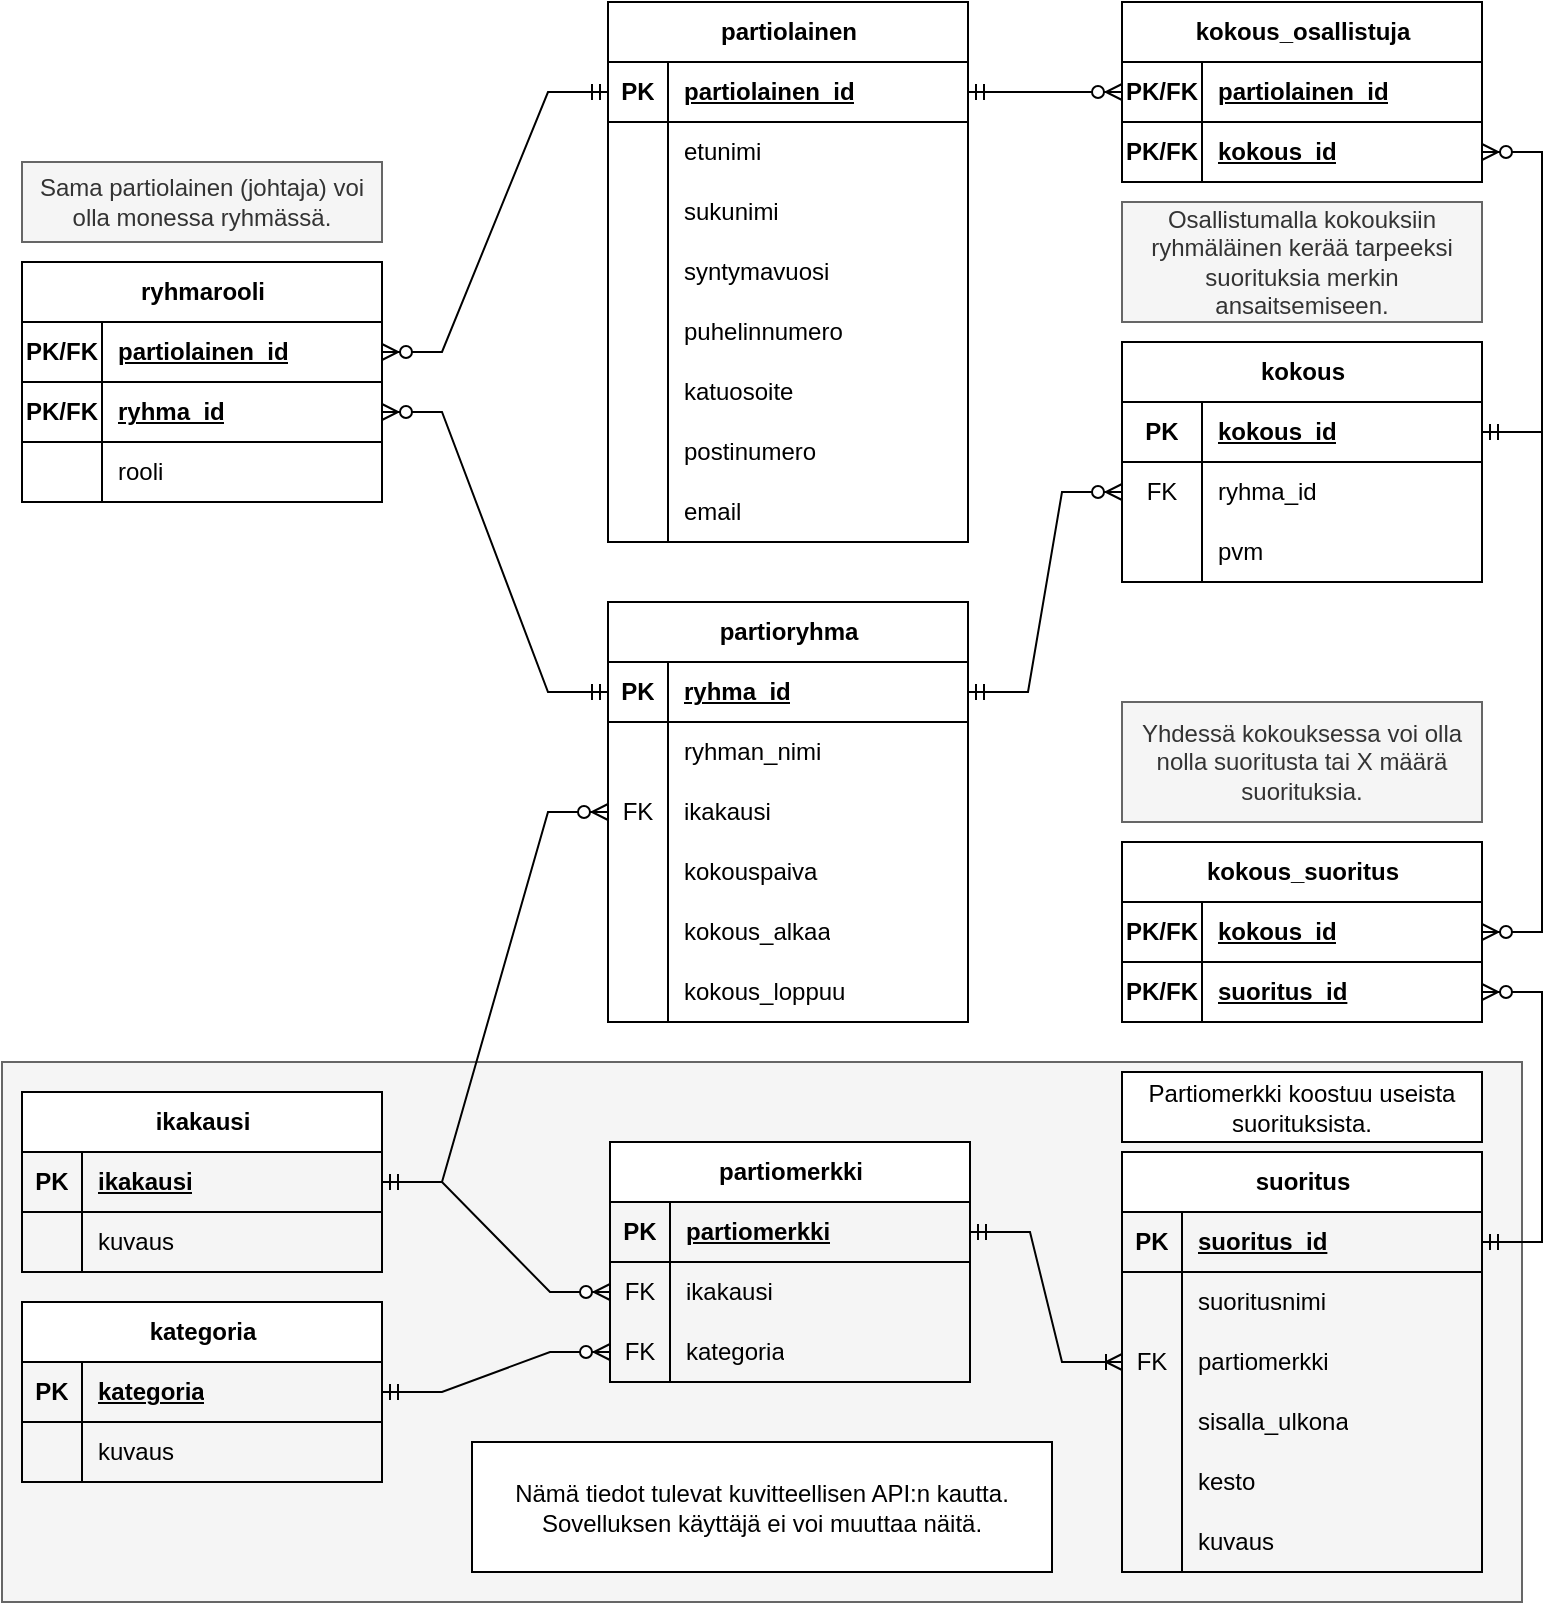 <mxfile version="23.1.5" type="device">
  <diagram name="Page-1" id="BD0zE-JGRF4Uv91ZiT_Q">
    <mxGraphModel dx="988" dy="606" grid="1" gridSize="10" guides="1" tooltips="1" connect="1" arrows="1" fold="1" page="1" pageScale="1" pageWidth="827" pageHeight="1169" math="0" shadow="0">
      <root>
        <mxCell id="0" />
        <mxCell id="1" parent="0" />
        <mxCell id="fKfG8daioTr9OUxDIqW9-34" value="" style="rounded=0;whiteSpace=wrap;html=1;fillColor=#f5f5f5;strokeColor=#666666;fontColor=#333333;" vertex="1" parent="1">
          <mxGeometry x="20" y="550" width="760" height="270" as="geometry" />
        </mxCell>
        <mxCell id="WboaK-J5hCadkfi2UxUb-1" value="partiolainen" style="shape=table;startSize=30;container=1;collapsible=1;childLayout=tableLayout;fixedRows=1;rowLines=0;fontStyle=1;align=center;resizeLast=1;html=1;" parent="1" vertex="1">
          <mxGeometry x="323" y="20" width="180" height="270" as="geometry" />
        </mxCell>
        <mxCell id="WboaK-J5hCadkfi2UxUb-2" value="" style="shape=tableRow;horizontal=0;startSize=0;swimlaneHead=0;swimlaneBody=0;fillColor=none;collapsible=0;dropTarget=0;points=[[0,0.5],[1,0.5]];portConstraint=eastwest;top=0;left=0;right=0;bottom=1;" parent="WboaK-J5hCadkfi2UxUb-1" vertex="1">
          <mxGeometry y="30" width="180" height="30" as="geometry" />
        </mxCell>
        <mxCell id="WboaK-J5hCadkfi2UxUb-3" value="PK" style="shape=partialRectangle;connectable=0;fillColor=none;top=0;left=0;bottom=0;right=0;fontStyle=1;overflow=hidden;whiteSpace=wrap;html=1;" parent="WboaK-J5hCadkfi2UxUb-2" vertex="1">
          <mxGeometry width="30" height="30" as="geometry">
            <mxRectangle width="30" height="30" as="alternateBounds" />
          </mxGeometry>
        </mxCell>
        <mxCell id="WboaK-J5hCadkfi2UxUb-4" value="partiolainen_id" style="shape=partialRectangle;connectable=0;fillColor=none;top=0;left=0;bottom=0;right=0;align=left;spacingLeft=6;fontStyle=5;overflow=hidden;whiteSpace=wrap;html=1;" parent="WboaK-J5hCadkfi2UxUb-2" vertex="1">
          <mxGeometry x="30" width="150" height="30" as="geometry">
            <mxRectangle width="150" height="30" as="alternateBounds" />
          </mxGeometry>
        </mxCell>
        <mxCell id="WboaK-J5hCadkfi2UxUb-5" value="" style="shape=tableRow;horizontal=0;startSize=0;swimlaneHead=0;swimlaneBody=0;fillColor=none;collapsible=0;dropTarget=0;points=[[0,0.5],[1,0.5]];portConstraint=eastwest;top=0;left=0;right=0;bottom=0;" parent="WboaK-J5hCadkfi2UxUb-1" vertex="1">
          <mxGeometry y="60" width="180" height="30" as="geometry" />
        </mxCell>
        <mxCell id="WboaK-J5hCadkfi2UxUb-6" value="" style="shape=partialRectangle;connectable=0;fillColor=none;top=0;left=0;bottom=0;right=0;editable=1;overflow=hidden;whiteSpace=wrap;html=1;" parent="WboaK-J5hCadkfi2UxUb-5" vertex="1">
          <mxGeometry width="30" height="30" as="geometry">
            <mxRectangle width="30" height="30" as="alternateBounds" />
          </mxGeometry>
        </mxCell>
        <mxCell id="WboaK-J5hCadkfi2UxUb-7" value="etunimi" style="shape=partialRectangle;connectable=0;fillColor=none;top=0;left=0;bottom=0;right=0;align=left;spacingLeft=6;overflow=hidden;whiteSpace=wrap;html=1;" parent="WboaK-J5hCadkfi2UxUb-5" vertex="1">
          <mxGeometry x="30" width="150" height="30" as="geometry">
            <mxRectangle width="150" height="30" as="alternateBounds" />
          </mxGeometry>
        </mxCell>
        <mxCell id="WboaK-J5hCadkfi2UxUb-8" value="" style="shape=tableRow;horizontal=0;startSize=0;swimlaneHead=0;swimlaneBody=0;fillColor=none;collapsible=0;dropTarget=0;points=[[0,0.5],[1,0.5]];portConstraint=eastwest;top=0;left=0;right=0;bottom=0;" parent="WboaK-J5hCadkfi2UxUb-1" vertex="1">
          <mxGeometry y="90" width="180" height="30" as="geometry" />
        </mxCell>
        <mxCell id="WboaK-J5hCadkfi2UxUb-9" value="" style="shape=partialRectangle;connectable=0;fillColor=none;top=0;left=0;bottom=0;right=0;editable=1;overflow=hidden;whiteSpace=wrap;html=1;" parent="WboaK-J5hCadkfi2UxUb-8" vertex="1">
          <mxGeometry width="30" height="30" as="geometry">
            <mxRectangle width="30" height="30" as="alternateBounds" />
          </mxGeometry>
        </mxCell>
        <mxCell id="WboaK-J5hCadkfi2UxUb-10" value="sukunimi" style="shape=partialRectangle;connectable=0;fillColor=none;top=0;left=0;bottom=0;right=0;align=left;spacingLeft=6;overflow=hidden;whiteSpace=wrap;html=1;" parent="WboaK-J5hCadkfi2UxUb-8" vertex="1">
          <mxGeometry x="30" width="150" height="30" as="geometry">
            <mxRectangle width="150" height="30" as="alternateBounds" />
          </mxGeometry>
        </mxCell>
        <mxCell id="WboaK-J5hCadkfi2UxUb-11" value="" style="shape=tableRow;horizontal=0;startSize=0;swimlaneHead=0;swimlaneBody=0;fillColor=none;collapsible=0;dropTarget=0;points=[[0,0.5],[1,0.5]];portConstraint=eastwest;top=0;left=0;right=0;bottom=0;" parent="WboaK-J5hCadkfi2UxUb-1" vertex="1">
          <mxGeometry y="120" width="180" height="30" as="geometry" />
        </mxCell>
        <mxCell id="WboaK-J5hCadkfi2UxUb-12" value="" style="shape=partialRectangle;connectable=0;fillColor=none;top=0;left=0;bottom=0;right=0;editable=1;overflow=hidden;whiteSpace=wrap;html=1;" parent="WboaK-J5hCadkfi2UxUb-11" vertex="1">
          <mxGeometry width="30" height="30" as="geometry">
            <mxRectangle width="30" height="30" as="alternateBounds" />
          </mxGeometry>
        </mxCell>
        <mxCell id="WboaK-J5hCadkfi2UxUb-13" value="syntymavuosi" style="shape=partialRectangle;connectable=0;fillColor=none;top=0;left=0;bottom=0;right=0;align=left;spacingLeft=6;overflow=hidden;whiteSpace=wrap;html=1;" parent="WboaK-J5hCadkfi2UxUb-11" vertex="1">
          <mxGeometry x="30" width="150" height="30" as="geometry">
            <mxRectangle width="150" height="30" as="alternateBounds" />
          </mxGeometry>
        </mxCell>
        <mxCell id="WboaK-J5hCadkfi2UxUb-16" value="" style="shape=tableRow;horizontal=0;startSize=0;swimlaneHead=0;swimlaneBody=0;fillColor=none;collapsible=0;dropTarget=0;points=[[0,0.5],[1,0.5]];portConstraint=eastwest;top=0;left=0;right=0;bottom=0;" parent="WboaK-J5hCadkfi2UxUb-1" vertex="1">
          <mxGeometry y="150" width="180" height="30" as="geometry" />
        </mxCell>
        <mxCell id="WboaK-J5hCadkfi2UxUb-17" value="" style="shape=partialRectangle;connectable=0;fillColor=none;top=0;left=0;bottom=0;right=0;editable=1;overflow=hidden;whiteSpace=wrap;html=1;" parent="WboaK-J5hCadkfi2UxUb-16" vertex="1">
          <mxGeometry width="30" height="30" as="geometry">
            <mxRectangle width="30" height="30" as="alternateBounds" />
          </mxGeometry>
        </mxCell>
        <mxCell id="WboaK-J5hCadkfi2UxUb-18" value="puhelinnumero" style="shape=partialRectangle;connectable=0;fillColor=none;top=0;left=0;bottom=0;right=0;align=left;spacingLeft=6;overflow=hidden;whiteSpace=wrap;html=1;" parent="WboaK-J5hCadkfi2UxUb-16" vertex="1">
          <mxGeometry x="30" width="150" height="30" as="geometry">
            <mxRectangle width="150" height="30" as="alternateBounds" />
          </mxGeometry>
        </mxCell>
        <mxCell id="WboaK-J5hCadkfi2UxUb-19" value="" style="shape=tableRow;horizontal=0;startSize=0;swimlaneHead=0;swimlaneBody=0;fillColor=none;collapsible=0;dropTarget=0;points=[[0,0.5],[1,0.5]];portConstraint=eastwest;top=0;left=0;right=0;bottom=0;" parent="WboaK-J5hCadkfi2UxUb-1" vertex="1">
          <mxGeometry y="180" width="180" height="30" as="geometry" />
        </mxCell>
        <mxCell id="WboaK-J5hCadkfi2UxUb-20" value="" style="shape=partialRectangle;connectable=0;fillColor=none;top=0;left=0;bottom=0;right=0;editable=1;overflow=hidden;whiteSpace=wrap;html=1;" parent="WboaK-J5hCadkfi2UxUb-19" vertex="1">
          <mxGeometry width="30" height="30" as="geometry">
            <mxRectangle width="30" height="30" as="alternateBounds" />
          </mxGeometry>
        </mxCell>
        <mxCell id="WboaK-J5hCadkfi2UxUb-21" value="katuosoite" style="shape=partialRectangle;connectable=0;fillColor=none;top=0;left=0;bottom=0;right=0;align=left;spacingLeft=6;overflow=hidden;whiteSpace=wrap;html=1;" parent="WboaK-J5hCadkfi2UxUb-19" vertex="1">
          <mxGeometry x="30" width="150" height="30" as="geometry">
            <mxRectangle width="150" height="30" as="alternateBounds" />
          </mxGeometry>
        </mxCell>
        <mxCell id="WboaK-J5hCadkfi2UxUb-22" value="" style="shape=tableRow;horizontal=0;startSize=0;swimlaneHead=0;swimlaneBody=0;fillColor=none;collapsible=0;dropTarget=0;points=[[0,0.5],[1,0.5]];portConstraint=eastwest;top=0;left=0;right=0;bottom=0;" parent="WboaK-J5hCadkfi2UxUb-1" vertex="1">
          <mxGeometry y="210" width="180" height="30" as="geometry" />
        </mxCell>
        <mxCell id="WboaK-J5hCadkfi2UxUb-23" value="" style="shape=partialRectangle;connectable=0;fillColor=none;top=0;left=0;bottom=0;right=0;editable=1;overflow=hidden;whiteSpace=wrap;html=1;" parent="WboaK-J5hCadkfi2UxUb-22" vertex="1">
          <mxGeometry width="30" height="30" as="geometry">
            <mxRectangle width="30" height="30" as="alternateBounds" />
          </mxGeometry>
        </mxCell>
        <mxCell id="WboaK-J5hCadkfi2UxUb-24" value="postinumero" style="shape=partialRectangle;connectable=0;fillColor=none;top=0;left=0;bottom=0;right=0;align=left;spacingLeft=6;overflow=hidden;whiteSpace=wrap;html=1;" parent="WboaK-J5hCadkfi2UxUb-22" vertex="1">
          <mxGeometry x="30" width="150" height="30" as="geometry">
            <mxRectangle width="150" height="30" as="alternateBounds" />
          </mxGeometry>
        </mxCell>
        <mxCell id="WboaK-J5hCadkfi2UxUb-25" value="" style="shape=tableRow;horizontal=0;startSize=0;swimlaneHead=0;swimlaneBody=0;fillColor=none;collapsible=0;dropTarget=0;points=[[0,0.5],[1,0.5]];portConstraint=eastwest;top=0;left=0;right=0;bottom=0;" parent="WboaK-J5hCadkfi2UxUb-1" vertex="1">
          <mxGeometry y="240" width="180" height="30" as="geometry" />
        </mxCell>
        <mxCell id="WboaK-J5hCadkfi2UxUb-26" value="" style="shape=partialRectangle;connectable=0;fillColor=none;top=0;left=0;bottom=0;right=0;editable=1;overflow=hidden;whiteSpace=wrap;html=1;" parent="WboaK-J5hCadkfi2UxUb-25" vertex="1">
          <mxGeometry width="30" height="30" as="geometry">
            <mxRectangle width="30" height="30" as="alternateBounds" />
          </mxGeometry>
        </mxCell>
        <mxCell id="WboaK-J5hCadkfi2UxUb-27" value="email" style="shape=partialRectangle;connectable=0;fillColor=none;top=0;left=0;bottom=0;right=0;align=left;spacingLeft=6;overflow=hidden;whiteSpace=wrap;html=1;" parent="WboaK-J5hCadkfi2UxUb-25" vertex="1">
          <mxGeometry x="30" width="150" height="30" as="geometry">
            <mxRectangle width="150" height="30" as="alternateBounds" />
          </mxGeometry>
        </mxCell>
        <mxCell id="WboaK-J5hCadkfi2UxUb-28" value="partiomerkki" style="shape=table;startSize=30;container=1;collapsible=1;childLayout=tableLayout;fixedRows=1;rowLines=0;fontStyle=1;align=center;resizeLast=1;html=1;" parent="1" vertex="1">
          <mxGeometry x="324" y="590" width="180" height="120" as="geometry" />
        </mxCell>
        <mxCell id="WboaK-J5hCadkfi2UxUb-29" value="" style="shape=tableRow;horizontal=0;startSize=0;swimlaneHead=0;swimlaneBody=0;fillColor=none;collapsible=0;dropTarget=0;points=[[0,0.5],[1,0.5]];portConstraint=eastwest;top=0;left=0;right=0;bottom=1;" parent="WboaK-J5hCadkfi2UxUb-28" vertex="1">
          <mxGeometry y="30" width="180" height="30" as="geometry" />
        </mxCell>
        <mxCell id="WboaK-J5hCadkfi2UxUb-30" value="PK" style="shape=partialRectangle;connectable=0;fillColor=none;top=0;left=0;bottom=0;right=0;fontStyle=1;overflow=hidden;whiteSpace=wrap;html=1;" parent="WboaK-J5hCadkfi2UxUb-29" vertex="1">
          <mxGeometry width="30" height="30" as="geometry">
            <mxRectangle width="30" height="30" as="alternateBounds" />
          </mxGeometry>
        </mxCell>
        <mxCell id="WboaK-J5hCadkfi2UxUb-31" value="partiomerkki" style="shape=partialRectangle;connectable=0;fillColor=none;top=0;left=0;bottom=0;right=0;align=left;spacingLeft=6;fontStyle=5;overflow=hidden;whiteSpace=wrap;html=1;" parent="WboaK-J5hCadkfi2UxUb-29" vertex="1">
          <mxGeometry x="30" width="150" height="30" as="geometry">
            <mxRectangle width="150" height="30" as="alternateBounds" />
          </mxGeometry>
        </mxCell>
        <mxCell id="WboaK-J5hCadkfi2UxUb-32" value="" style="shape=tableRow;horizontal=0;startSize=0;swimlaneHead=0;swimlaneBody=0;fillColor=none;collapsible=0;dropTarget=0;points=[[0,0.5],[1,0.5]];portConstraint=eastwest;top=0;left=0;right=0;bottom=0;" parent="WboaK-J5hCadkfi2UxUb-28" vertex="1">
          <mxGeometry y="60" width="180" height="30" as="geometry" />
        </mxCell>
        <mxCell id="WboaK-J5hCadkfi2UxUb-33" value="FK" style="shape=partialRectangle;connectable=0;fillColor=none;top=0;left=0;bottom=0;right=0;editable=1;overflow=hidden;whiteSpace=wrap;html=1;" parent="WboaK-J5hCadkfi2UxUb-32" vertex="1">
          <mxGeometry width="30" height="30" as="geometry">
            <mxRectangle width="30" height="30" as="alternateBounds" />
          </mxGeometry>
        </mxCell>
        <mxCell id="WboaK-J5hCadkfi2UxUb-34" value="ikakausi" style="shape=partialRectangle;connectable=0;fillColor=none;top=0;left=0;bottom=0;right=0;align=left;spacingLeft=6;overflow=hidden;whiteSpace=wrap;html=1;" parent="WboaK-J5hCadkfi2UxUb-32" vertex="1">
          <mxGeometry x="30" width="150" height="30" as="geometry">
            <mxRectangle width="150" height="30" as="alternateBounds" />
          </mxGeometry>
        </mxCell>
        <mxCell id="WboaK-J5hCadkfi2UxUb-56" value="" style="shape=tableRow;horizontal=0;startSize=0;swimlaneHead=0;swimlaneBody=0;fillColor=none;collapsible=0;dropTarget=0;points=[[0,0.5],[1,0.5]];portConstraint=eastwest;top=0;left=0;right=0;bottom=0;" parent="WboaK-J5hCadkfi2UxUb-28" vertex="1">
          <mxGeometry y="90" width="180" height="30" as="geometry" />
        </mxCell>
        <mxCell id="WboaK-J5hCadkfi2UxUb-57" value="FK" style="shape=partialRectangle;connectable=0;fillColor=none;top=0;left=0;bottom=0;right=0;editable=1;overflow=hidden;whiteSpace=wrap;html=1;" parent="WboaK-J5hCadkfi2UxUb-56" vertex="1">
          <mxGeometry width="30" height="30" as="geometry">
            <mxRectangle width="30" height="30" as="alternateBounds" />
          </mxGeometry>
        </mxCell>
        <mxCell id="WboaK-J5hCadkfi2UxUb-58" value="kategoria" style="shape=partialRectangle;connectable=0;fillColor=none;top=0;left=0;bottom=0;right=0;align=left;spacingLeft=6;overflow=hidden;whiteSpace=wrap;html=1;" parent="WboaK-J5hCadkfi2UxUb-56" vertex="1">
          <mxGeometry x="30" width="150" height="30" as="geometry">
            <mxRectangle width="150" height="30" as="alternateBounds" />
          </mxGeometry>
        </mxCell>
        <mxCell id="WboaK-J5hCadkfi2UxUb-59" value="suoritus" style="shape=table;startSize=30;container=1;collapsible=1;childLayout=tableLayout;fixedRows=1;rowLines=0;fontStyle=1;align=center;resizeLast=1;html=1;" parent="1" vertex="1">
          <mxGeometry x="580" y="595" width="180" height="210" as="geometry" />
        </mxCell>
        <mxCell id="WboaK-J5hCadkfi2UxUb-60" value="" style="shape=tableRow;horizontal=0;startSize=0;swimlaneHead=0;swimlaneBody=0;fillColor=none;collapsible=0;dropTarget=0;points=[[0,0.5],[1,0.5]];portConstraint=eastwest;top=0;left=0;right=0;bottom=1;" parent="WboaK-J5hCadkfi2UxUb-59" vertex="1">
          <mxGeometry y="30" width="180" height="30" as="geometry" />
        </mxCell>
        <mxCell id="WboaK-J5hCadkfi2UxUb-61" value="PK" style="shape=partialRectangle;connectable=0;fillColor=none;top=0;left=0;bottom=0;right=0;fontStyle=1;overflow=hidden;whiteSpace=wrap;html=1;" parent="WboaK-J5hCadkfi2UxUb-60" vertex="1">
          <mxGeometry width="30" height="30" as="geometry">
            <mxRectangle width="30" height="30" as="alternateBounds" />
          </mxGeometry>
        </mxCell>
        <mxCell id="WboaK-J5hCadkfi2UxUb-62" value="suoritus_id" style="shape=partialRectangle;connectable=0;fillColor=none;top=0;left=0;bottom=0;right=0;align=left;spacingLeft=6;fontStyle=5;overflow=hidden;whiteSpace=wrap;html=1;" parent="WboaK-J5hCadkfi2UxUb-60" vertex="1">
          <mxGeometry x="30" width="150" height="30" as="geometry">
            <mxRectangle width="150" height="30" as="alternateBounds" />
          </mxGeometry>
        </mxCell>
        <mxCell id="WboaK-J5hCadkfi2UxUb-63" value="" style="shape=tableRow;horizontal=0;startSize=0;swimlaneHead=0;swimlaneBody=0;fillColor=none;collapsible=0;dropTarget=0;points=[[0,0.5],[1,0.5]];portConstraint=eastwest;top=0;left=0;right=0;bottom=0;" parent="WboaK-J5hCadkfi2UxUb-59" vertex="1">
          <mxGeometry y="60" width="180" height="30" as="geometry" />
        </mxCell>
        <mxCell id="WboaK-J5hCadkfi2UxUb-64" value="" style="shape=partialRectangle;connectable=0;fillColor=none;top=0;left=0;bottom=0;right=0;editable=1;overflow=hidden;whiteSpace=wrap;html=1;" parent="WboaK-J5hCadkfi2UxUb-63" vertex="1">
          <mxGeometry width="30" height="30" as="geometry">
            <mxRectangle width="30" height="30" as="alternateBounds" />
          </mxGeometry>
        </mxCell>
        <mxCell id="WboaK-J5hCadkfi2UxUb-65" value="suoritusnimi" style="shape=partialRectangle;connectable=0;fillColor=none;top=0;left=0;bottom=0;right=0;align=left;spacingLeft=6;overflow=hidden;whiteSpace=wrap;html=1;" parent="WboaK-J5hCadkfi2UxUb-63" vertex="1">
          <mxGeometry x="30" width="150" height="30" as="geometry">
            <mxRectangle width="150" height="30" as="alternateBounds" />
          </mxGeometry>
        </mxCell>
        <mxCell id="WboaK-J5hCadkfi2UxUb-69" value="" style="shape=tableRow;horizontal=0;startSize=0;swimlaneHead=0;swimlaneBody=0;fillColor=none;collapsible=0;dropTarget=0;points=[[0,0.5],[1,0.5]];portConstraint=eastwest;top=0;left=0;right=0;bottom=0;" parent="WboaK-J5hCadkfi2UxUb-59" vertex="1">
          <mxGeometry y="90" width="180" height="30" as="geometry" />
        </mxCell>
        <mxCell id="WboaK-J5hCadkfi2UxUb-70" value="FK" style="shape=partialRectangle;connectable=0;fillColor=none;top=0;left=0;bottom=0;right=0;editable=1;overflow=hidden;whiteSpace=wrap;html=1;" parent="WboaK-J5hCadkfi2UxUb-69" vertex="1">
          <mxGeometry width="30" height="30" as="geometry">
            <mxRectangle width="30" height="30" as="alternateBounds" />
          </mxGeometry>
        </mxCell>
        <mxCell id="WboaK-J5hCadkfi2UxUb-71" value="partiomerkki" style="shape=partialRectangle;connectable=0;fillColor=none;top=0;left=0;bottom=0;right=0;align=left;spacingLeft=6;overflow=hidden;whiteSpace=wrap;html=1;" parent="WboaK-J5hCadkfi2UxUb-69" vertex="1">
          <mxGeometry x="30" width="150" height="30" as="geometry">
            <mxRectangle width="150" height="30" as="alternateBounds" />
          </mxGeometry>
        </mxCell>
        <mxCell id="WiqRAX-NgEsHPupG9oZh-65" value="" style="shape=tableRow;horizontal=0;startSize=0;swimlaneHead=0;swimlaneBody=0;fillColor=none;collapsible=0;dropTarget=0;points=[[0,0.5],[1,0.5]];portConstraint=eastwest;top=0;left=0;right=0;bottom=0;" parent="WboaK-J5hCadkfi2UxUb-59" vertex="1">
          <mxGeometry y="120" width="180" height="30" as="geometry" />
        </mxCell>
        <mxCell id="WiqRAX-NgEsHPupG9oZh-66" value="" style="shape=partialRectangle;connectable=0;fillColor=none;top=0;left=0;bottom=0;right=0;editable=1;overflow=hidden;whiteSpace=wrap;html=1;" parent="WiqRAX-NgEsHPupG9oZh-65" vertex="1">
          <mxGeometry width="30" height="30" as="geometry">
            <mxRectangle width="30" height="30" as="alternateBounds" />
          </mxGeometry>
        </mxCell>
        <mxCell id="WiqRAX-NgEsHPupG9oZh-67" value="sisalla_ulkona" style="shape=partialRectangle;connectable=0;fillColor=none;top=0;left=0;bottom=0;right=0;align=left;spacingLeft=6;overflow=hidden;whiteSpace=wrap;html=1;" parent="WiqRAX-NgEsHPupG9oZh-65" vertex="1">
          <mxGeometry x="30" width="150" height="30" as="geometry">
            <mxRectangle width="150" height="30" as="alternateBounds" />
          </mxGeometry>
        </mxCell>
        <mxCell id="WboaK-J5hCadkfi2UxUb-72" value="" style="shape=tableRow;horizontal=0;startSize=0;swimlaneHead=0;swimlaneBody=0;fillColor=none;collapsible=0;dropTarget=0;points=[[0,0.5],[1,0.5]];portConstraint=eastwest;top=0;left=0;right=0;bottom=0;" parent="WboaK-J5hCadkfi2UxUb-59" vertex="1">
          <mxGeometry y="150" width="180" height="30" as="geometry" />
        </mxCell>
        <mxCell id="WboaK-J5hCadkfi2UxUb-73" value="" style="shape=partialRectangle;connectable=0;fillColor=none;top=0;left=0;bottom=0;right=0;editable=1;overflow=hidden;whiteSpace=wrap;html=1;" parent="WboaK-J5hCadkfi2UxUb-72" vertex="1">
          <mxGeometry width="30" height="30" as="geometry">
            <mxRectangle width="30" height="30" as="alternateBounds" />
          </mxGeometry>
        </mxCell>
        <mxCell id="WboaK-J5hCadkfi2UxUb-74" value="kesto" style="shape=partialRectangle;connectable=0;fillColor=none;top=0;left=0;bottom=0;right=0;align=left;spacingLeft=6;overflow=hidden;whiteSpace=wrap;html=1;" parent="WboaK-J5hCadkfi2UxUb-72" vertex="1">
          <mxGeometry x="30" width="150" height="30" as="geometry">
            <mxRectangle width="150" height="30" as="alternateBounds" />
          </mxGeometry>
        </mxCell>
        <mxCell id="WboaK-J5hCadkfi2UxUb-75" value="" style="shape=tableRow;horizontal=0;startSize=0;swimlaneHead=0;swimlaneBody=0;fillColor=none;collapsible=0;dropTarget=0;points=[[0,0.5],[1,0.5]];portConstraint=eastwest;top=0;left=0;right=0;bottom=0;" parent="WboaK-J5hCadkfi2UxUb-59" vertex="1">
          <mxGeometry y="180" width="180" height="30" as="geometry" />
        </mxCell>
        <mxCell id="WboaK-J5hCadkfi2UxUb-76" value="" style="shape=partialRectangle;connectable=0;fillColor=none;top=0;left=0;bottom=0;right=0;editable=1;overflow=hidden;whiteSpace=wrap;html=1;" parent="WboaK-J5hCadkfi2UxUb-75" vertex="1">
          <mxGeometry width="30" height="30" as="geometry">
            <mxRectangle width="30" height="30" as="alternateBounds" />
          </mxGeometry>
        </mxCell>
        <mxCell id="WboaK-J5hCadkfi2UxUb-77" value="kuvaus" style="shape=partialRectangle;connectable=0;fillColor=none;top=0;left=0;bottom=0;right=0;align=left;spacingLeft=6;overflow=hidden;whiteSpace=wrap;html=1;" parent="WboaK-J5hCadkfi2UxUb-75" vertex="1">
          <mxGeometry x="30" width="150" height="30" as="geometry">
            <mxRectangle width="150" height="30" as="alternateBounds" />
          </mxGeometry>
        </mxCell>
        <mxCell id="WboaK-J5hCadkfi2UxUb-84" value="" style="edgeStyle=entityRelationEdgeStyle;fontSize=12;html=1;endArrow=ERoneToMany;startArrow=ERmandOne;rounded=0;" parent="1" source="WboaK-J5hCadkfi2UxUb-29" target="WboaK-J5hCadkfi2UxUb-69" edge="1">
          <mxGeometry width="100" height="100" relative="1" as="geometry">
            <mxPoint x="350" y="690" as="sourcePoint" />
            <mxPoint x="450" y="590" as="targetPoint" />
          </mxGeometry>
        </mxCell>
        <mxCell id="WboaK-J5hCadkfi2UxUb-85" value="partioryhma" style="shape=table;startSize=30;container=1;collapsible=1;childLayout=tableLayout;fixedRows=1;rowLines=0;fontStyle=1;align=center;resizeLast=1;html=1;" parent="1" vertex="1">
          <mxGeometry x="323" y="320" width="180" height="210" as="geometry" />
        </mxCell>
        <mxCell id="WboaK-J5hCadkfi2UxUb-86" value="" style="shape=tableRow;horizontal=0;startSize=0;swimlaneHead=0;swimlaneBody=0;fillColor=none;collapsible=0;dropTarget=0;points=[[0,0.5],[1,0.5]];portConstraint=eastwest;top=0;left=0;right=0;bottom=1;" parent="WboaK-J5hCadkfi2UxUb-85" vertex="1">
          <mxGeometry y="30" width="180" height="30" as="geometry" />
        </mxCell>
        <mxCell id="WboaK-J5hCadkfi2UxUb-87" value="PK" style="shape=partialRectangle;connectable=0;fillColor=none;top=0;left=0;bottom=0;right=0;fontStyle=1;overflow=hidden;whiteSpace=wrap;html=1;" parent="WboaK-J5hCadkfi2UxUb-86" vertex="1">
          <mxGeometry width="30" height="30" as="geometry">
            <mxRectangle width="30" height="30" as="alternateBounds" />
          </mxGeometry>
        </mxCell>
        <mxCell id="WboaK-J5hCadkfi2UxUb-88" value="ryhma_id" style="shape=partialRectangle;connectable=0;fillColor=none;top=0;left=0;bottom=0;right=0;align=left;spacingLeft=6;fontStyle=5;overflow=hidden;whiteSpace=wrap;html=1;" parent="WboaK-J5hCadkfi2UxUb-86" vertex="1">
          <mxGeometry x="30" width="150" height="30" as="geometry">
            <mxRectangle width="150" height="30" as="alternateBounds" />
          </mxGeometry>
        </mxCell>
        <mxCell id="WboaK-J5hCadkfi2UxUb-89" value="" style="shape=tableRow;horizontal=0;startSize=0;swimlaneHead=0;swimlaneBody=0;fillColor=none;collapsible=0;dropTarget=0;points=[[0,0.5],[1,0.5]];portConstraint=eastwest;top=0;left=0;right=0;bottom=0;" parent="WboaK-J5hCadkfi2UxUb-85" vertex="1">
          <mxGeometry y="60" width="180" height="30" as="geometry" />
        </mxCell>
        <mxCell id="WboaK-J5hCadkfi2UxUb-90" value="" style="shape=partialRectangle;connectable=0;fillColor=none;top=0;left=0;bottom=0;right=0;editable=1;overflow=hidden;whiteSpace=wrap;html=1;" parent="WboaK-J5hCadkfi2UxUb-89" vertex="1">
          <mxGeometry width="30" height="30" as="geometry">
            <mxRectangle width="30" height="30" as="alternateBounds" />
          </mxGeometry>
        </mxCell>
        <mxCell id="WboaK-J5hCadkfi2UxUb-91" value="ryhman_nimi" style="shape=partialRectangle;connectable=0;fillColor=none;top=0;left=0;bottom=0;right=0;align=left;spacingLeft=6;overflow=hidden;whiteSpace=wrap;html=1;" parent="WboaK-J5hCadkfi2UxUb-89" vertex="1">
          <mxGeometry x="30" width="150" height="30" as="geometry">
            <mxRectangle width="150" height="30" as="alternateBounds" />
          </mxGeometry>
        </mxCell>
        <mxCell id="WboaK-J5hCadkfi2UxUb-110" value="" style="shape=tableRow;horizontal=0;startSize=0;swimlaneHead=0;swimlaneBody=0;fillColor=none;collapsible=0;dropTarget=0;points=[[0,0.5],[1,0.5]];portConstraint=eastwest;top=0;left=0;right=0;bottom=0;" parent="WboaK-J5hCadkfi2UxUb-85" vertex="1">
          <mxGeometry y="90" width="180" height="30" as="geometry" />
        </mxCell>
        <mxCell id="WboaK-J5hCadkfi2UxUb-111" value="FK" style="shape=partialRectangle;connectable=0;fillColor=none;top=0;left=0;bottom=0;right=0;editable=1;overflow=hidden;whiteSpace=wrap;html=1;" parent="WboaK-J5hCadkfi2UxUb-110" vertex="1">
          <mxGeometry width="30" height="30" as="geometry">
            <mxRectangle width="30" height="30" as="alternateBounds" />
          </mxGeometry>
        </mxCell>
        <mxCell id="WboaK-J5hCadkfi2UxUb-112" value="ikakausi" style="shape=partialRectangle;connectable=0;fillColor=none;top=0;left=0;bottom=0;right=0;align=left;spacingLeft=6;overflow=hidden;whiteSpace=wrap;html=1;" parent="WboaK-J5hCadkfi2UxUb-110" vertex="1">
          <mxGeometry x="30" width="150" height="30" as="geometry">
            <mxRectangle width="150" height="30" as="alternateBounds" />
          </mxGeometry>
        </mxCell>
        <mxCell id="WboaK-J5hCadkfi2UxUb-95" value="" style="shape=tableRow;horizontal=0;startSize=0;swimlaneHead=0;swimlaneBody=0;fillColor=none;collapsible=0;dropTarget=0;points=[[0,0.5],[1,0.5]];portConstraint=eastwest;top=0;left=0;right=0;bottom=0;" parent="WboaK-J5hCadkfi2UxUb-85" vertex="1">
          <mxGeometry y="120" width="180" height="30" as="geometry" />
        </mxCell>
        <mxCell id="WboaK-J5hCadkfi2UxUb-96" value="" style="shape=partialRectangle;connectable=0;fillColor=none;top=0;left=0;bottom=0;right=0;editable=1;overflow=hidden;whiteSpace=wrap;html=1;" parent="WboaK-J5hCadkfi2UxUb-95" vertex="1">
          <mxGeometry width="30" height="30" as="geometry">
            <mxRectangle width="30" height="30" as="alternateBounds" />
          </mxGeometry>
        </mxCell>
        <mxCell id="WboaK-J5hCadkfi2UxUb-97" value="kokouspaiva" style="shape=partialRectangle;connectable=0;fillColor=none;top=0;left=0;bottom=0;right=0;align=left;spacingLeft=6;overflow=hidden;whiteSpace=wrap;html=1;" parent="WboaK-J5hCadkfi2UxUb-95" vertex="1">
          <mxGeometry x="30" width="150" height="30" as="geometry">
            <mxRectangle width="150" height="30" as="alternateBounds" />
          </mxGeometry>
        </mxCell>
        <mxCell id="WboaK-J5hCadkfi2UxUb-98" value="" style="shape=tableRow;horizontal=0;startSize=0;swimlaneHead=0;swimlaneBody=0;fillColor=none;collapsible=0;dropTarget=0;points=[[0,0.5],[1,0.5]];portConstraint=eastwest;top=0;left=0;right=0;bottom=0;" parent="WboaK-J5hCadkfi2UxUb-85" vertex="1">
          <mxGeometry y="150" width="180" height="30" as="geometry" />
        </mxCell>
        <mxCell id="WboaK-J5hCadkfi2UxUb-99" value="" style="shape=partialRectangle;connectable=0;fillColor=none;top=0;left=0;bottom=0;right=0;editable=1;overflow=hidden;whiteSpace=wrap;html=1;" parent="WboaK-J5hCadkfi2UxUb-98" vertex="1">
          <mxGeometry width="30" height="30" as="geometry">
            <mxRectangle width="30" height="30" as="alternateBounds" />
          </mxGeometry>
        </mxCell>
        <mxCell id="WboaK-J5hCadkfi2UxUb-100" value="kokous_alkaa" style="shape=partialRectangle;connectable=0;fillColor=none;top=0;left=0;bottom=0;right=0;align=left;spacingLeft=6;overflow=hidden;whiteSpace=wrap;html=1;" parent="WboaK-J5hCadkfi2UxUb-98" vertex="1">
          <mxGeometry x="30" width="150" height="30" as="geometry">
            <mxRectangle width="150" height="30" as="alternateBounds" />
          </mxGeometry>
        </mxCell>
        <mxCell id="WboaK-J5hCadkfi2UxUb-101" value="" style="shape=tableRow;horizontal=0;startSize=0;swimlaneHead=0;swimlaneBody=0;fillColor=none;collapsible=0;dropTarget=0;points=[[0,0.5],[1,0.5]];portConstraint=eastwest;top=0;left=0;right=0;bottom=0;" parent="WboaK-J5hCadkfi2UxUb-85" vertex="1">
          <mxGeometry y="180" width="180" height="30" as="geometry" />
        </mxCell>
        <mxCell id="WboaK-J5hCadkfi2UxUb-102" value="" style="shape=partialRectangle;connectable=0;fillColor=none;top=0;left=0;bottom=0;right=0;editable=1;overflow=hidden;whiteSpace=wrap;html=1;" parent="WboaK-J5hCadkfi2UxUb-101" vertex="1">
          <mxGeometry width="30" height="30" as="geometry">
            <mxRectangle width="30" height="30" as="alternateBounds" />
          </mxGeometry>
        </mxCell>
        <mxCell id="WboaK-J5hCadkfi2UxUb-103" value="kokous_loppuu" style="shape=partialRectangle;connectable=0;fillColor=none;top=0;left=0;bottom=0;right=0;align=left;spacingLeft=6;overflow=hidden;whiteSpace=wrap;html=1;" parent="WboaK-J5hCadkfi2UxUb-101" vertex="1">
          <mxGeometry x="30" width="150" height="30" as="geometry">
            <mxRectangle width="150" height="30" as="alternateBounds" />
          </mxGeometry>
        </mxCell>
        <mxCell id="WiqRAX-NgEsHPupG9oZh-1" value="kokous" style="shape=table;startSize=30;container=1;collapsible=1;childLayout=tableLayout;fixedRows=1;rowLines=0;fontStyle=1;align=center;resizeLast=1;html=1;" parent="1" vertex="1">
          <mxGeometry x="580" y="190" width="180" height="120" as="geometry" />
        </mxCell>
        <mxCell id="WiqRAX-NgEsHPupG9oZh-2" value="" style="shape=tableRow;horizontal=0;startSize=0;swimlaneHead=0;swimlaneBody=0;fillColor=none;collapsible=0;dropTarget=0;points=[[0,0.5],[1,0.5]];portConstraint=eastwest;top=0;left=0;right=0;bottom=1;" parent="WiqRAX-NgEsHPupG9oZh-1" vertex="1">
          <mxGeometry y="30" width="180" height="30" as="geometry" />
        </mxCell>
        <mxCell id="WiqRAX-NgEsHPupG9oZh-3" value="PK" style="shape=partialRectangle;connectable=0;fillColor=none;top=0;left=0;bottom=0;right=0;fontStyle=1;overflow=hidden;whiteSpace=wrap;html=1;" parent="WiqRAX-NgEsHPupG9oZh-2" vertex="1">
          <mxGeometry width="40" height="30" as="geometry">
            <mxRectangle width="40" height="30" as="alternateBounds" />
          </mxGeometry>
        </mxCell>
        <mxCell id="WiqRAX-NgEsHPupG9oZh-4" value="kokous_id" style="shape=partialRectangle;connectable=0;fillColor=none;top=0;left=0;bottom=0;right=0;align=left;spacingLeft=6;fontStyle=5;overflow=hidden;whiteSpace=wrap;html=1;" parent="WiqRAX-NgEsHPupG9oZh-2" vertex="1">
          <mxGeometry x="40" width="140" height="30" as="geometry">
            <mxRectangle width="140" height="30" as="alternateBounds" />
          </mxGeometry>
        </mxCell>
        <mxCell id="WiqRAX-NgEsHPupG9oZh-45" value="" style="shape=tableRow;horizontal=0;startSize=0;swimlaneHead=0;swimlaneBody=0;fillColor=none;collapsible=0;dropTarget=0;points=[[0,0.5],[1,0.5]];portConstraint=eastwest;top=0;left=0;right=0;bottom=0;" parent="WiqRAX-NgEsHPupG9oZh-1" vertex="1">
          <mxGeometry y="60" width="180" height="30" as="geometry" />
        </mxCell>
        <mxCell id="WiqRAX-NgEsHPupG9oZh-46" value="FK" style="shape=partialRectangle;connectable=0;fillColor=none;top=0;left=0;bottom=0;right=0;editable=1;overflow=hidden;whiteSpace=wrap;html=1;" parent="WiqRAX-NgEsHPupG9oZh-45" vertex="1">
          <mxGeometry width="40" height="30" as="geometry">
            <mxRectangle width="40" height="30" as="alternateBounds" />
          </mxGeometry>
        </mxCell>
        <mxCell id="WiqRAX-NgEsHPupG9oZh-47" value="ryhma_id" style="shape=partialRectangle;connectable=0;fillColor=none;top=0;left=0;bottom=0;right=0;align=left;spacingLeft=6;overflow=hidden;whiteSpace=wrap;html=1;" parent="WiqRAX-NgEsHPupG9oZh-45" vertex="1">
          <mxGeometry x="40" width="140" height="30" as="geometry">
            <mxRectangle width="140" height="30" as="alternateBounds" />
          </mxGeometry>
        </mxCell>
        <mxCell id="WiqRAX-NgEsHPupG9oZh-39" value="" style="shape=tableRow;horizontal=0;startSize=0;swimlaneHead=0;swimlaneBody=0;fillColor=none;collapsible=0;dropTarget=0;points=[[0,0.5],[1,0.5]];portConstraint=eastwest;top=0;left=0;right=0;bottom=0;" parent="WiqRAX-NgEsHPupG9oZh-1" vertex="1">
          <mxGeometry y="90" width="180" height="30" as="geometry" />
        </mxCell>
        <mxCell id="WiqRAX-NgEsHPupG9oZh-40" value="" style="shape=partialRectangle;connectable=0;fillColor=none;top=0;left=0;bottom=0;right=0;editable=1;overflow=hidden;whiteSpace=wrap;html=1;" parent="WiqRAX-NgEsHPupG9oZh-39" vertex="1">
          <mxGeometry width="40" height="30" as="geometry">
            <mxRectangle width="40" height="30" as="alternateBounds" />
          </mxGeometry>
        </mxCell>
        <mxCell id="WiqRAX-NgEsHPupG9oZh-41" value="pvm" style="shape=partialRectangle;connectable=0;fillColor=none;top=0;left=0;bottom=0;right=0;align=left;spacingLeft=6;overflow=hidden;whiteSpace=wrap;html=1;" parent="WiqRAX-NgEsHPupG9oZh-39" vertex="1">
          <mxGeometry x="40" width="140" height="30" as="geometry">
            <mxRectangle width="140" height="30" as="alternateBounds" />
          </mxGeometry>
        </mxCell>
        <mxCell id="WiqRAX-NgEsHPupG9oZh-48" value="ryhmarooli" style="shape=table;startSize=30;container=1;collapsible=1;childLayout=tableLayout;fixedRows=1;rowLines=0;fontStyle=1;align=center;resizeLast=1;html=1;" parent="1" vertex="1">
          <mxGeometry x="30" y="150" width="180" height="120" as="geometry" />
        </mxCell>
        <mxCell id="WiqRAX-NgEsHPupG9oZh-61" value="" style="shape=tableRow;horizontal=0;startSize=0;swimlaneHead=0;swimlaneBody=0;fillColor=none;collapsible=0;dropTarget=0;points=[[0,0.5],[1,0.5]];portConstraint=eastwest;top=0;left=0;right=0;bottom=1;" parent="WiqRAX-NgEsHPupG9oZh-48" vertex="1">
          <mxGeometry y="30" width="180" height="30" as="geometry" />
        </mxCell>
        <mxCell id="WiqRAX-NgEsHPupG9oZh-62" value="PK/FK" style="shape=partialRectangle;connectable=0;fillColor=none;top=0;left=0;bottom=0;right=0;fontStyle=1;overflow=hidden;whiteSpace=wrap;html=1;" parent="WiqRAX-NgEsHPupG9oZh-61" vertex="1">
          <mxGeometry width="40" height="30" as="geometry">
            <mxRectangle width="40" height="30" as="alternateBounds" />
          </mxGeometry>
        </mxCell>
        <mxCell id="WiqRAX-NgEsHPupG9oZh-63" value="partiolainen_id" style="shape=partialRectangle;connectable=0;fillColor=none;top=0;left=0;bottom=0;right=0;align=left;spacingLeft=6;fontStyle=5;overflow=hidden;whiteSpace=wrap;html=1;" parent="WiqRAX-NgEsHPupG9oZh-61" vertex="1">
          <mxGeometry x="40" width="140" height="30" as="geometry">
            <mxRectangle width="140" height="30" as="alternateBounds" />
          </mxGeometry>
        </mxCell>
        <mxCell id="WiqRAX-NgEsHPupG9oZh-49" value="" style="shape=tableRow;horizontal=0;startSize=0;swimlaneHead=0;swimlaneBody=0;fillColor=none;collapsible=0;dropTarget=0;points=[[0,0.5],[1,0.5]];portConstraint=eastwest;top=0;left=0;right=0;bottom=1;" parent="WiqRAX-NgEsHPupG9oZh-48" vertex="1">
          <mxGeometry y="60" width="180" height="30" as="geometry" />
        </mxCell>
        <mxCell id="WiqRAX-NgEsHPupG9oZh-50" value="PK/FK" style="shape=partialRectangle;connectable=0;fillColor=none;top=0;left=0;bottom=0;right=0;fontStyle=1;overflow=hidden;whiteSpace=wrap;html=1;" parent="WiqRAX-NgEsHPupG9oZh-49" vertex="1">
          <mxGeometry width="40" height="30" as="geometry">
            <mxRectangle width="40" height="30" as="alternateBounds" />
          </mxGeometry>
        </mxCell>
        <mxCell id="WiqRAX-NgEsHPupG9oZh-51" value="ryhma_id" style="shape=partialRectangle;connectable=0;fillColor=none;top=0;left=0;bottom=0;right=0;align=left;spacingLeft=6;fontStyle=5;overflow=hidden;whiteSpace=wrap;html=1;" parent="WiqRAX-NgEsHPupG9oZh-49" vertex="1">
          <mxGeometry x="40" width="140" height="30" as="geometry">
            <mxRectangle width="140" height="30" as="alternateBounds" />
          </mxGeometry>
        </mxCell>
        <mxCell id="WiqRAX-NgEsHPupG9oZh-52" value="" style="shape=tableRow;horizontal=0;startSize=0;swimlaneHead=0;swimlaneBody=0;fillColor=none;collapsible=0;dropTarget=0;points=[[0,0.5],[1,0.5]];portConstraint=eastwest;top=0;left=0;right=0;bottom=0;" parent="WiqRAX-NgEsHPupG9oZh-48" vertex="1">
          <mxGeometry y="90" width="180" height="30" as="geometry" />
        </mxCell>
        <mxCell id="WiqRAX-NgEsHPupG9oZh-53" value="" style="shape=partialRectangle;connectable=0;fillColor=none;top=0;left=0;bottom=0;right=0;editable=1;overflow=hidden;whiteSpace=wrap;html=1;" parent="WiqRAX-NgEsHPupG9oZh-52" vertex="1">
          <mxGeometry width="40" height="30" as="geometry">
            <mxRectangle width="40" height="30" as="alternateBounds" />
          </mxGeometry>
        </mxCell>
        <mxCell id="WiqRAX-NgEsHPupG9oZh-54" value="rooli" style="shape=partialRectangle;connectable=0;fillColor=none;top=0;left=0;bottom=0;right=0;align=left;spacingLeft=6;overflow=hidden;whiteSpace=wrap;html=1;" parent="WiqRAX-NgEsHPupG9oZh-52" vertex="1">
          <mxGeometry x="40" width="140" height="30" as="geometry">
            <mxRectangle width="140" height="30" as="alternateBounds" />
          </mxGeometry>
        </mxCell>
        <mxCell id="WiqRAX-NgEsHPupG9oZh-108" value="ikakausi" style="shape=table;startSize=30;container=1;collapsible=1;childLayout=tableLayout;fixedRows=1;rowLines=0;fontStyle=1;align=center;resizeLast=1;html=1;" parent="1" vertex="1">
          <mxGeometry x="30" y="565" width="180" height="90" as="geometry" />
        </mxCell>
        <mxCell id="WiqRAX-NgEsHPupG9oZh-109" value="" style="shape=tableRow;horizontal=0;startSize=0;swimlaneHead=0;swimlaneBody=0;fillColor=none;collapsible=0;dropTarget=0;points=[[0,0.5],[1,0.5]];portConstraint=eastwest;top=0;left=0;right=0;bottom=1;" parent="WiqRAX-NgEsHPupG9oZh-108" vertex="1">
          <mxGeometry y="30" width="180" height="30" as="geometry" />
        </mxCell>
        <mxCell id="WiqRAX-NgEsHPupG9oZh-110" value="PK" style="shape=partialRectangle;connectable=0;fillColor=none;top=0;left=0;bottom=0;right=0;fontStyle=1;overflow=hidden;whiteSpace=wrap;html=1;" parent="WiqRAX-NgEsHPupG9oZh-109" vertex="1">
          <mxGeometry width="30" height="30" as="geometry">
            <mxRectangle width="30" height="30" as="alternateBounds" />
          </mxGeometry>
        </mxCell>
        <mxCell id="WiqRAX-NgEsHPupG9oZh-111" value="ikakausi" style="shape=partialRectangle;connectable=0;fillColor=none;top=0;left=0;bottom=0;right=0;align=left;spacingLeft=6;fontStyle=5;overflow=hidden;whiteSpace=wrap;html=1;" parent="WiqRAX-NgEsHPupG9oZh-109" vertex="1">
          <mxGeometry x="30" width="150" height="30" as="geometry">
            <mxRectangle width="150" height="30" as="alternateBounds" />
          </mxGeometry>
        </mxCell>
        <mxCell id="WiqRAX-NgEsHPupG9oZh-112" value="" style="shape=tableRow;horizontal=0;startSize=0;swimlaneHead=0;swimlaneBody=0;fillColor=none;collapsible=0;dropTarget=0;points=[[0,0.5],[1,0.5]];portConstraint=eastwest;top=0;left=0;right=0;bottom=0;" parent="WiqRAX-NgEsHPupG9oZh-108" vertex="1">
          <mxGeometry y="60" width="180" height="30" as="geometry" />
        </mxCell>
        <mxCell id="WiqRAX-NgEsHPupG9oZh-113" value="" style="shape=partialRectangle;connectable=0;fillColor=none;top=0;left=0;bottom=0;right=0;editable=1;overflow=hidden;whiteSpace=wrap;html=1;" parent="WiqRAX-NgEsHPupG9oZh-112" vertex="1">
          <mxGeometry width="30" height="30" as="geometry">
            <mxRectangle width="30" height="30" as="alternateBounds" />
          </mxGeometry>
        </mxCell>
        <mxCell id="WiqRAX-NgEsHPupG9oZh-114" value="kuvaus" style="shape=partialRectangle;connectable=0;fillColor=none;top=0;left=0;bottom=0;right=0;align=left;spacingLeft=6;overflow=hidden;whiteSpace=wrap;html=1;" parent="WiqRAX-NgEsHPupG9oZh-112" vertex="1">
          <mxGeometry x="30" width="150" height="30" as="geometry">
            <mxRectangle width="150" height="30" as="alternateBounds" />
          </mxGeometry>
        </mxCell>
        <mxCell id="WiqRAX-NgEsHPupG9oZh-128" value="kategoria" style="shape=table;startSize=30;container=1;collapsible=1;childLayout=tableLayout;fixedRows=1;rowLines=0;fontStyle=1;align=center;resizeLast=1;html=1;" parent="1" vertex="1">
          <mxGeometry x="30" y="670" width="180" height="90" as="geometry" />
        </mxCell>
        <mxCell id="WiqRAX-NgEsHPupG9oZh-129" value="" style="shape=tableRow;horizontal=0;startSize=0;swimlaneHead=0;swimlaneBody=0;fillColor=none;collapsible=0;dropTarget=0;points=[[0,0.5],[1,0.5]];portConstraint=eastwest;top=0;left=0;right=0;bottom=1;" parent="WiqRAX-NgEsHPupG9oZh-128" vertex="1">
          <mxGeometry y="30" width="180" height="30" as="geometry" />
        </mxCell>
        <mxCell id="WiqRAX-NgEsHPupG9oZh-130" value="PK" style="shape=partialRectangle;connectable=0;fillColor=none;top=0;left=0;bottom=0;right=0;fontStyle=1;overflow=hidden;whiteSpace=wrap;html=1;" parent="WiqRAX-NgEsHPupG9oZh-129" vertex="1">
          <mxGeometry width="30" height="30" as="geometry">
            <mxRectangle width="30" height="30" as="alternateBounds" />
          </mxGeometry>
        </mxCell>
        <mxCell id="WiqRAX-NgEsHPupG9oZh-131" value="kategoria" style="shape=partialRectangle;connectable=0;fillColor=none;top=0;left=0;bottom=0;right=0;align=left;spacingLeft=6;fontStyle=5;overflow=hidden;whiteSpace=wrap;html=1;" parent="WiqRAX-NgEsHPupG9oZh-129" vertex="1">
          <mxGeometry x="30" width="150" height="30" as="geometry">
            <mxRectangle width="150" height="30" as="alternateBounds" />
          </mxGeometry>
        </mxCell>
        <mxCell id="WiqRAX-NgEsHPupG9oZh-132" value="" style="shape=tableRow;horizontal=0;startSize=0;swimlaneHead=0;swimlaneBody=0;fillColor=none;collapsible=0;dropTarget=0;points=[[0,0.5],[1,0.5]];portConstraint=eastwest;top=0;left=0;right=0;bottom=0;" parent="WiqRAX-NgEsHPupG9oZh-128" vertex="1">
          <mxGeometry y="60" width="180" height="30" as="geometry" />
        </mxCell>
        <mxCell id="WiqRAX-NgEsHPupG9oZh-133" value="" style="shape=partialRectangle;connectable=0;fillColor=none;top=0;left=0;bottom=0;right=0;editable=1;overflow=hidden;whiteSpace=wrap;html=1;" parent="WiqRAX-NgEsHPupG9oZh-132" vertex="1">
          <mxGeometry width="30" height="30" as="geometry">
            <mxRectangle width="30" height="30" as="alternateBounds" />
          </mxGeometry>
        </mxCell>
        <mxCell id="WiqRAX-NgEsHPupG9oZh-134" value="kuvaus" style="shape=partialRectangle;connectable=0;fillColor=none;top=0;left=0;bottom=0;right=0;align=left;spacingLeft=6;overflow=hidden;whiteSpace=wrap;html=1;" parent="WiqRAX-NgEsHPupG9oZh-132" vertex="1">
          <mxGeometry x="30" width="150" height="30" as="geometry">
            <mxRectangle width="150" height="30" as="alternateBounds" />
          </mxGeometry>
        </mxCell>
        <mxCell id="WiqRAX-NgEsHPupG9oZh-135" value="" style="edgeStyle=entityRelationEdgeStyle;fontSize=12;html=1;endArrow=ERzeroToMany;startArrow=ERmandOne;rounded=0;" parent="1" source="WiqRAX-NgEsHPupG9oZh-109" target="WboaK-J5hCadkfi2UxUb-32" edge="1">
          <mxGeometry width="100" height="100" relative="1" as="geometry">
            <mxPoint x="330" y="460" as="sourcePoint" />
            <mxPoint x="430" y="360" as="targetPoint" />
          </mxGeometry>
        </mxCell>
        <mxCell id="WiqRAX-NgEsHPupG9oZh-136" value="" style="edgeStyle=entityRelationEdgeStyle;fontSize=12;html=1;endArrow=ERzeroToMany;startArrow=ERmandOne;rounded=0;" parent="1" source="WiqRAX-NgEsHPupG9oZh-129" target="WboaK-J5hCadkfi2UxUb-56" edge="1">
          <mxGeometry width="100" height="100" relative="1" as="geometry">
            <mxPoint x="250" y="625" as="sourcePoint" />
            <mxPoint x="270" y="700" as="targetPoint" />
          </mxGeometry>
        </mxCell>
        <mxCell id="WiqRAX-NgEsHPupG9oZh-138" value="" style="edgeStyle=entityRelationEdgeStyle;fontSize=12;html=1;endArrow=ERzeroToMany;startArrow=ERmandOne;rounded=0;" parent="1" source="WiqRAX-NgEsHPupG9oZh-109" target="WboaK-J5hCadkfi2UxUb-110" edge="1">
          <mxGeometry width="100" height="100" relative="1" as="geometry">
            <mxPoint x="230" y="465" as="sourcePoint" />
            <mxPoint x="330" y="645" as="targetPoint" />
          </mxGeometry>
        </mxCell>
        <mxCell id="fKfG8daioTr9OUxDIqW9-17" value="kokous_osallistuja" style="shape=table;startSize=30;container=1;collapsible=1;childLayout=tableLayout;fixedRows=1;rowLines=0;fontStyle=1;align=center;resizeLast=1;html=1;" vertex="1" parent="1">
          <mxGeometry x="580" y="20" width="180" height="90" as="geometry" />
        </mxCell>
        <mxCell id="fKfG8daioTr9OUxDIqW9-18" value="" style="shape=tableRow;horizontal=0;startSize=0;swimlaneHead=0;swimlaneBody=0;fillColor=none;collapsible=0;dropTarget=0;points=[[0,0.5],[1,0.5]];portConstraint=eastwest;top=0;left=0;right=0;bottom=1;" vertex="1" parent="fKfG8daioTr9OUxDIqW9-17">
          <mxGeometry y="30" width="180" height="30" as="geometry" />
        </mxCell>
        <mxCell id="fKfG8daioTr9OUxDIqW9-19" value="PK/FK" style="shape=partialRectangle;connectable=0;fillColor=none;top=0;left=0;bottom=0;right=0;fontStyle=1;overflow=hidden;whiteSpace=wrap;html=1;" vertex="1" parent="fKfG8daioTr9OUxDIqW9-18">
          <mxGeometry width="40" height="30" as="geometry">
            <mxRectangle width="40" height="30" as="alternateBounds" />
          </mxGeometry>
        </mxCell>
        <mxCell id="fKfG8daioTr9OUxDIqW9-20" value="partiolainen_id" style="shape=partialRectangle;connectable=0;fillColor=none;top=0;left=0;bottom=0;right=0;align=left;spacingLeft=6;fontStyle=5;overflow=hidden;whiteSpace=wrap;html=1;" vertex="1" parent="fKfG8daioTr9OUxDIqW9-18">
          <mxGeometry x="40" width="140" height="30" as="geometry">
            <mxRectangle width="140" height="30" as="alternateBounds" />
          </mxGeometry>
        </mxCell>
        <mxCell id="fKfG8daioTr9OUxDIqW9-21" value="" style="shape=tableRow;horizontal=0;startSize=0;swimlaneHead=0;swimlaneBody=0;fillColor=none;collapsible=0;dropTarget=0;points=[[0,0.5],[1,0.5]];portConstraint=eastwest;top=0;left=0;right=0;bottom=1;" vertex="1" parent="fKfG8daioTr9OUxDIqW9-17">
          <mxGeometry y="60" width="180" height="30" as="geometry" />
        </mxCell>
        <mxCell id="fKfG8daioTr9OUxDIqW9-22" value="PK/FK" style="shape=partialRectangle;connectable=0;fillColor=none;top=0;left=0;bottom=0;right=0;fontStyle=1;overflow=hidden;whiteSpace=wrap;html=1;" vertex="1" parent="fKfG8daioTr9OUxDIqW9-21">
          <mxGeometry width="40" height="30" as="geometry">
            <mxRectangle width="40" height="30" as="alternateBounds" />
          </mxGeometry>
        </mxCell>
        <mxCell id="fKfG8daioTr9OUxDIqW9-23" value="kokous_id" style="shape=partialRectangle;connectable=0;fillColor=none;top=0;left=0;bottom=0;right=0;align=left;spacingLeft=6;fontStyle=5;overflow=hidden;whiteSpace=wrap;html=1;" vertex="1" parent="fKfG8daioTr9OUxDIqW9-21">
          <mxGeometry x="40" width="140" height="30" as="geometry">
            <mxRectangle width="140" height="30" as="alternateBounds" />
          </mxGeometry>
        </mxCell>
        <mxCell id="fKfG8daioTr9OUxDIqW9-28" value="" style="edgeStyle=entityRelationEdgeStyle;fontSize=12;html=1;endArrow=ERzeroToMany;startArrow=ERmandOne;rounded=0;" edge="1" parent="1" source="WboaK-J5hCadkfi2UxUb-86" target="WiqRAX-NgEsHPupG9oZh-45">
          <mxGeometry width="100" height="100" relative="1" as="geometry">
            <mxPoint x="503" y="390" as="sourcePoint" />
            <mxPoint x="600" y="320" as="targetPoint" />
            <Array as="points">
              <mxPoint x="640" y="415" />
            </Array>
          </mxGeometry>
        </mxCell>
        <mxCell id="fKfG8daioTr9OUxDIqW9-35" value="Nämä tiedot tulevat kuvitteellisen API:n kautta. Sovelluksen käyttäjä ei voi muuttaa näitä." style="rounded=0;whiteSpace=wrap;html=1;" vertex="1" parent="1">
          <mxGeometry x="255" y="740" width="290" height="65" as="geometry" />
        </mxCell>
        <mxCell id="fKfG8daioTr9OUxDIqW9-36" value="kokous_suoritus" style="shape=table;startSize=30;container=1;collapsible=1;childLayout=tableLayout;fixedRows=1;rowLines=0;fontStyle=1;align=center;resizeLast=1;html=1;" vertex="1" parent="1">
          <mxGeometry x="580" y="440" width="180" height="90" as="geometry" />
        </mxCell>
        <mxCell id="fKfG8daioTr9OUxDIqW9-37" value="" style="shape=tableRow;horizontal=0;startSize=0;swimlaneHead=0;swimlaneBody=0;fillColor=none;collapsible=0;dropTarget=0;points=[[0,0.5],[1,0.5]];portConstraint=eastwest;top=0;left=0;right=0;bottom=1;" vertex="1" parent="fKfG8daioTr9OUxDIqW9-36">
          <mxGeometry y="30" width="180" height="30" as="geometry" />
        </mxCell>
        <mxCell id="fKfG8daioTr9OUxDIqW9-38" value="PK/FK" style="shape=partialRectangle;connectable=0;fillColor=none;top=0;left=0;bottom=0;right=0;fontStyle=1;overflow=hidden;whiteSpace=wrap;html=1;" vertex="1" parent="fKfG8daioTr9OUxDIqW9-37">
          <mxGeometry width="40" height="30" as="geometry">
            <mxRectangle width="40" height="30" as="alternateBounds" />
          </mxGeometry>
        </mxCell>
        <mxCell id="fKfG8daioTr9OUxDIqW9-39" value="kokous_id" style="shape=partialRectangle;connectable=0;fillColor=none;top=0;left=0;bottom=0;right=0;align=left;spacingLeft=6;fontStyle=5;overflow=hidden;whiteSpace=wrap;html=1;" vertex="1" parent="fKfG8daioTr9OUxDIqW9-37">
          <mxGeometry x="40" width="140" height="30" as="geometry">
            <mxRectangle width="140" height="30" as="alternateBounds" />
          </mxGeometry>
        </mxCell>
        <mxCell id="fKfG8daioTr9OUxDIqW9-40" value="" style="shape=tableRow;horizontal=0;startSize=0;swimlaneHead=0;swimlaneBody=0;fillColor=none;collapsible=0;dropTarget=0;points=[[0,0.5],[1,0.5]];portConstraint=eastwest;top=0;left=0;right=0;bottom=1;" vertex="1" parent="fKfG8daioTr9OUxDIqW9-36">
          <mxGeometry y="60" width="180" height="30" as="geometry" />
        </mxCell>
        <mxCell id="fKfG8daioTr9OUxDIqW9-41" value="PK/FK" style="shape=partialRectangle;connectable=0;fillColor=none;top=0;left=0;bottom=0;right=0;fontStyle=1;overflow=hidden;whiteSpace=wrap;html=1;" vertex="1" parent="fKfG8daioTr9OUxDIqW9-40">
          <mxGeometry width="40" height="30" as="geometry">
            <mxRectangle width="40" height="30" as="alternateBounds" />
          </mxGeometry>
        </mxCell>
        <mxCell id="fKfG8daioTr9OUxDIqW9-42" value="suoritus_id" style="shape=partialRectangle;connectable=0;fillColor=none;top=0;left=0;bottom=0;right=0;align=left;spacingLeft=6;fontStyle=5;overflow=hidden;whiteSpace=wrap;html=1;" vertex="1" parent="fKfG8daioTr9OUxDIqW9-40">
          <mxGeometry x="40" width="140" height="30" as="geometry">
            <mxRectangle width="140" height="30" as="alternateBounds" />
          </mxGeometry>
        </mxCell>
        <mxCell id="fKfG8daioTr9OUxDIqW9-44" value="" style="edgeStyle=entityRelationEdgeStyle;fontSize=12;html=1;endArrow=ERzeroToMany;startArrow=ERmandOne;rounded=0;" edge="1" parent="1" source="WboaK-J5hCadkfi2UxUb-60" target="fKfG8daioTr9OUxDIqW9-40">
          <mxGeometry width="100" height="100" relative="1" as="geometry">
            <mxPoint x="870" y="380" as="sourcePoint" />
            <mxPoint x="984" y="435" as="targetPoint" />
            <Array as="points">
              <mxPoint x="900" y="410" />
            </Array>
          </mxGeometry>
        </mxCell>
        <mxCell id="fKfG8daioTr9OUxDIqW9-45" value="" style="edgeStyle=entityRelationEdgeStyle;fontSize=12;html=1;endArrow=ERzeroToMany;startArrow=ERmandOne;rounded=0;" edge="1" parent="1" source="WiqRAX-NgEsHPupG9oZh-2" target="fKfG8daioTr9OUxDIqW9-37">
          <mxGeometry width="100" height="100" relative="1" as="geometry">
            <mxPoint x="840" y="415" as="sourcePoint" />
            <mxPoint x="840" y="290" as="targetPoint" />
            <Array as="points">
              <mxPoint x="980" y="215" />
            </Array>
          </mxGeometry>
        </mxCell>
        <mxCell id="fKfG8daioTr9OUxDIqW9-46" value="" style="edgeStyle=entityRelationEdgeStyle;fontSize=12;html=1;endArrow=ERzeroToMany;startArrow=ERmandOne;rounded=0;" edge="1" parent="1" source="WiqRAX-NgEsHPupG9oZh-2" target="fKfG8daioTr9OUxDIqW9-21">
          <mxGeometry width="100" height="100" relative="1" as="geometry">
            <mxPoint x="890" y="475" as="sourcePoint" />
            <mxPoint x="890" y="350" as="targetPoint" />
            <Array as="points">
              <mxPoint x="1030" y="275" />
            </Array>
          </mxGeometry>
        </mxCell>
        <mxCell id="fKfG8daioTr9OUxDIqW9-47" value="" style="edgeStyle=entityRelationEdgeStyle;fontSize=12;html=1;endArrow=ERzeroToMany;startArrow=ERmandOne;rounded=0;" edge="1" parent="1" source="WboaK-J5hCadkfi2UxUb-2" target="fKfG8daioTr9OUxDIqW9-18">
          <mxGeometry width="100" height="100" relative="1" as="geometry">
            <mxPoint x="637" y="154.58" as="sourcePoint" />
            <mxPoint x="560" y="154.58" as="targetPoint" />
            <Array as="points">
              <mxPoint x="757" y="84.58" />
            </Array>
          </mxGeometry>
        </mxCell>
        <mxCell id="fKfG8daioTr9OUxDIqW9-49" value="" style="edgeStyle=entityRelationEdgeStyle;fontSize=12;html=1;endArrow=ERzeroToMany;startArrow=ERmandOne;rounded=0;" edge="1" parent="1" source="WboaK-J5hCadkfi2UxUb-86" target="WiqRAX-NgEsHPupG9oZh-49">
          <mxGeometry width="100" height="100" relative="1" as="geometry">
            <mxPoint x="130" y="445" as="sourcePoint" />
            <mxPoint x="130" y="320" as="targetPoint" />
            <Array as="points">
              <mxPoint x="270" y="245" />
            </Array>
          </mxGeometry>
        </mxCell>
        <mxCell id="fKfG8daioTr9OUxDIqW9-50" value="Sama partiolainen (johtaja) voi olla monessa ryhmässä." style="rounded=0;whiteSpace=wrap;html=1;fillColor=#f5f5f5;fontColor=#333333;strokeColor=#666666;" vertex="1" parent="1">
          <mxGeometry x="30" y="100" width="180" height="40" as="geometry" />
        </mxCell>
        <mxCell id="fKfG8daioTr9OUxDIqW9-51" value="Yhdessä kokouksessa voi olla nolla suoritusta tai X määrä suorituksia." style="rounded=0;whiteSpace=wrap;html=1;fillColor=#f5f5f5;fontColor=#333333;strokeColor=#666666;" vertex="1" parent="1">
          <mxGeometry x="580" y="370" width="180" height="60" as="geometry" />
        </mxCell>
        <mxCell id="fKfG8daioTr9OUxDIqW9-52" value="" style="edgeStyle=entityRelationEdgeStyle;fontSize=12;html=1;endArrow=ERzeroToMany;startArrow=ERmandOne;rounded=0;" edge="1" parent="1" source="WboaK-J5hCadkfi2UxUb-2" target="WiqRAX-NgEsHPupG9oZh-61">
          <mxGeometry width="100" height="100" relative="1" as="geometry">
            <mxPoint x="233" y="450" as="sourcePoint" />
            <mxPoint x="120" y="310" as="targetPoint" />
            <Array as="points">
              <mxPoint x="180" y="330" />
            </Array>
          </mxGeometry>
        </mxCell>
        <mxCell id="fKfG8daioTr9OUxDIqW9-53" value="Partiomerkki koostuu useista suorituksista." style="rounded=0;whiteSpace=wrap;html=1;" vertex="1" parent="1">
          <mxGeometry x="580" y="555" width="180" height="35" as="geometry" />
        </mxCell>
        <mxCell id="fKfG8daioTr9OUxDIqW9-54" value="Osallistumalla kokouksiin ryhmäläinen kerää tarpeeksi suorituksia merkin ansaitsemiseen." style="rounded=0;whiteSpace=wrap;html=1;fillColor=#f5f5f5;fontColor=#333333;strokeColor=#666666;" vertex="1" parent="1">
          <mxGeometry x="580" y="120" width="180" height="60" as="geometry" />
        </mxCell>
      </root>
    </mxGraphModel>
  </diagram>
</mxfile>
